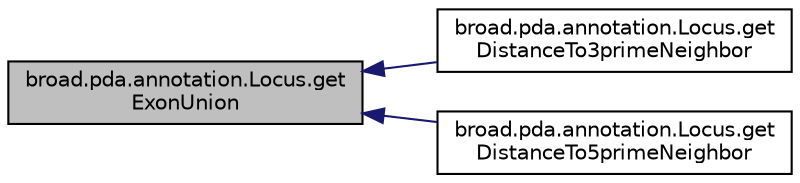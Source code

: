 digraph "broad.pda.annotation.Locus.getExonUnion"
{
  edge [fontname="Helvetica",fontsize="10",labelfontname="Helvetica",labelfontsize="10"];
  node [fontname="Helvetica",fontsize="10",shape=record];
  rankdir="LR";
  Node1 [label="broad.pda.annotation.Locus.get\lExonUnion",height=0.2,width=0.4,color="black", fillcolor="grey75", style="filled" fontcolor="black"];
  Node1 -> Node2 [dir="back",color="midnightblue",fontsize="10",style="solid",fontname="Helvetica"];
  Node2 [label="broad.pda.annotation.Locus.get\lDistanceTo3primeNeighbor",height=0.2,width=0.4,color="black", fillcolor="white", style="filled",URL="$classbroad_1_1pda_1_1annotation_1_1_locus.html#ac1ada0b4c99e92fd6acad2f68b9e4f2d"];
  Node1 -> Node3 [dir="back",color="midnightblue",fontsize="10",style="solid",fontname="Helvetica"];
  Node3 [label="broad.pda.annotation.Locus.get\lDistanceTo5primeNeighbor",height=0.2,width=0.4,color="black", fillcolor="white", style="filled",URL="$classbroad_1_1pda_1_1annotation_1_1_locus.html#aebe1e52c92b834e03198cd903f164244"];
}
